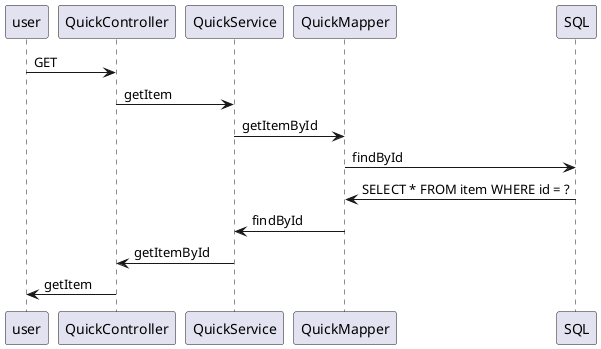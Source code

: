 @startuml
user -> QuickController : GET
QuickController -> QuickService : getItem
QuickService -> QuickMapper : getItemById
QuickMapper -> SQL : findById
SQL -> QuickMapper : SELECT * FROM item WHERE id = ?
QuickMapper -> QuickService : findById
QuickService -> QuickController : getItemById
QuickController -> user : getItem
@enduml